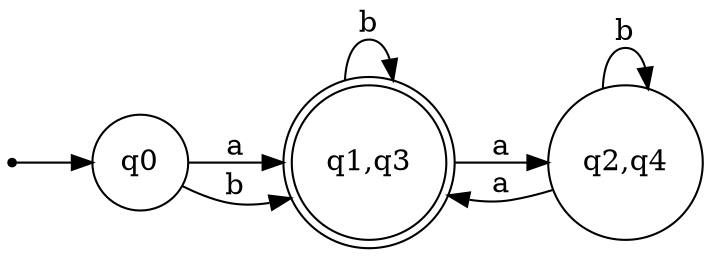 digraph {
  rankdir=LR;

  node [shape = point]; __start_point__
"q0"[shape=circle]
"q2,q4"[shape=circle]
"q1,q3"[shape=doublecircle]

  __start_point__ -> q0
  "q2,q4" -> "q1,q3"[label="a"]
  "q2,q4" -> "q2,q4"[label="b"]
  "q1,q3" -> "q2,q4"[label="a"]
  "q1,q3" -> "q1,q3"[label="b"]
  "q0" -> "q1,q3"[label="a"]
  "q0" -> "q1,q3"[label="b"]
}
